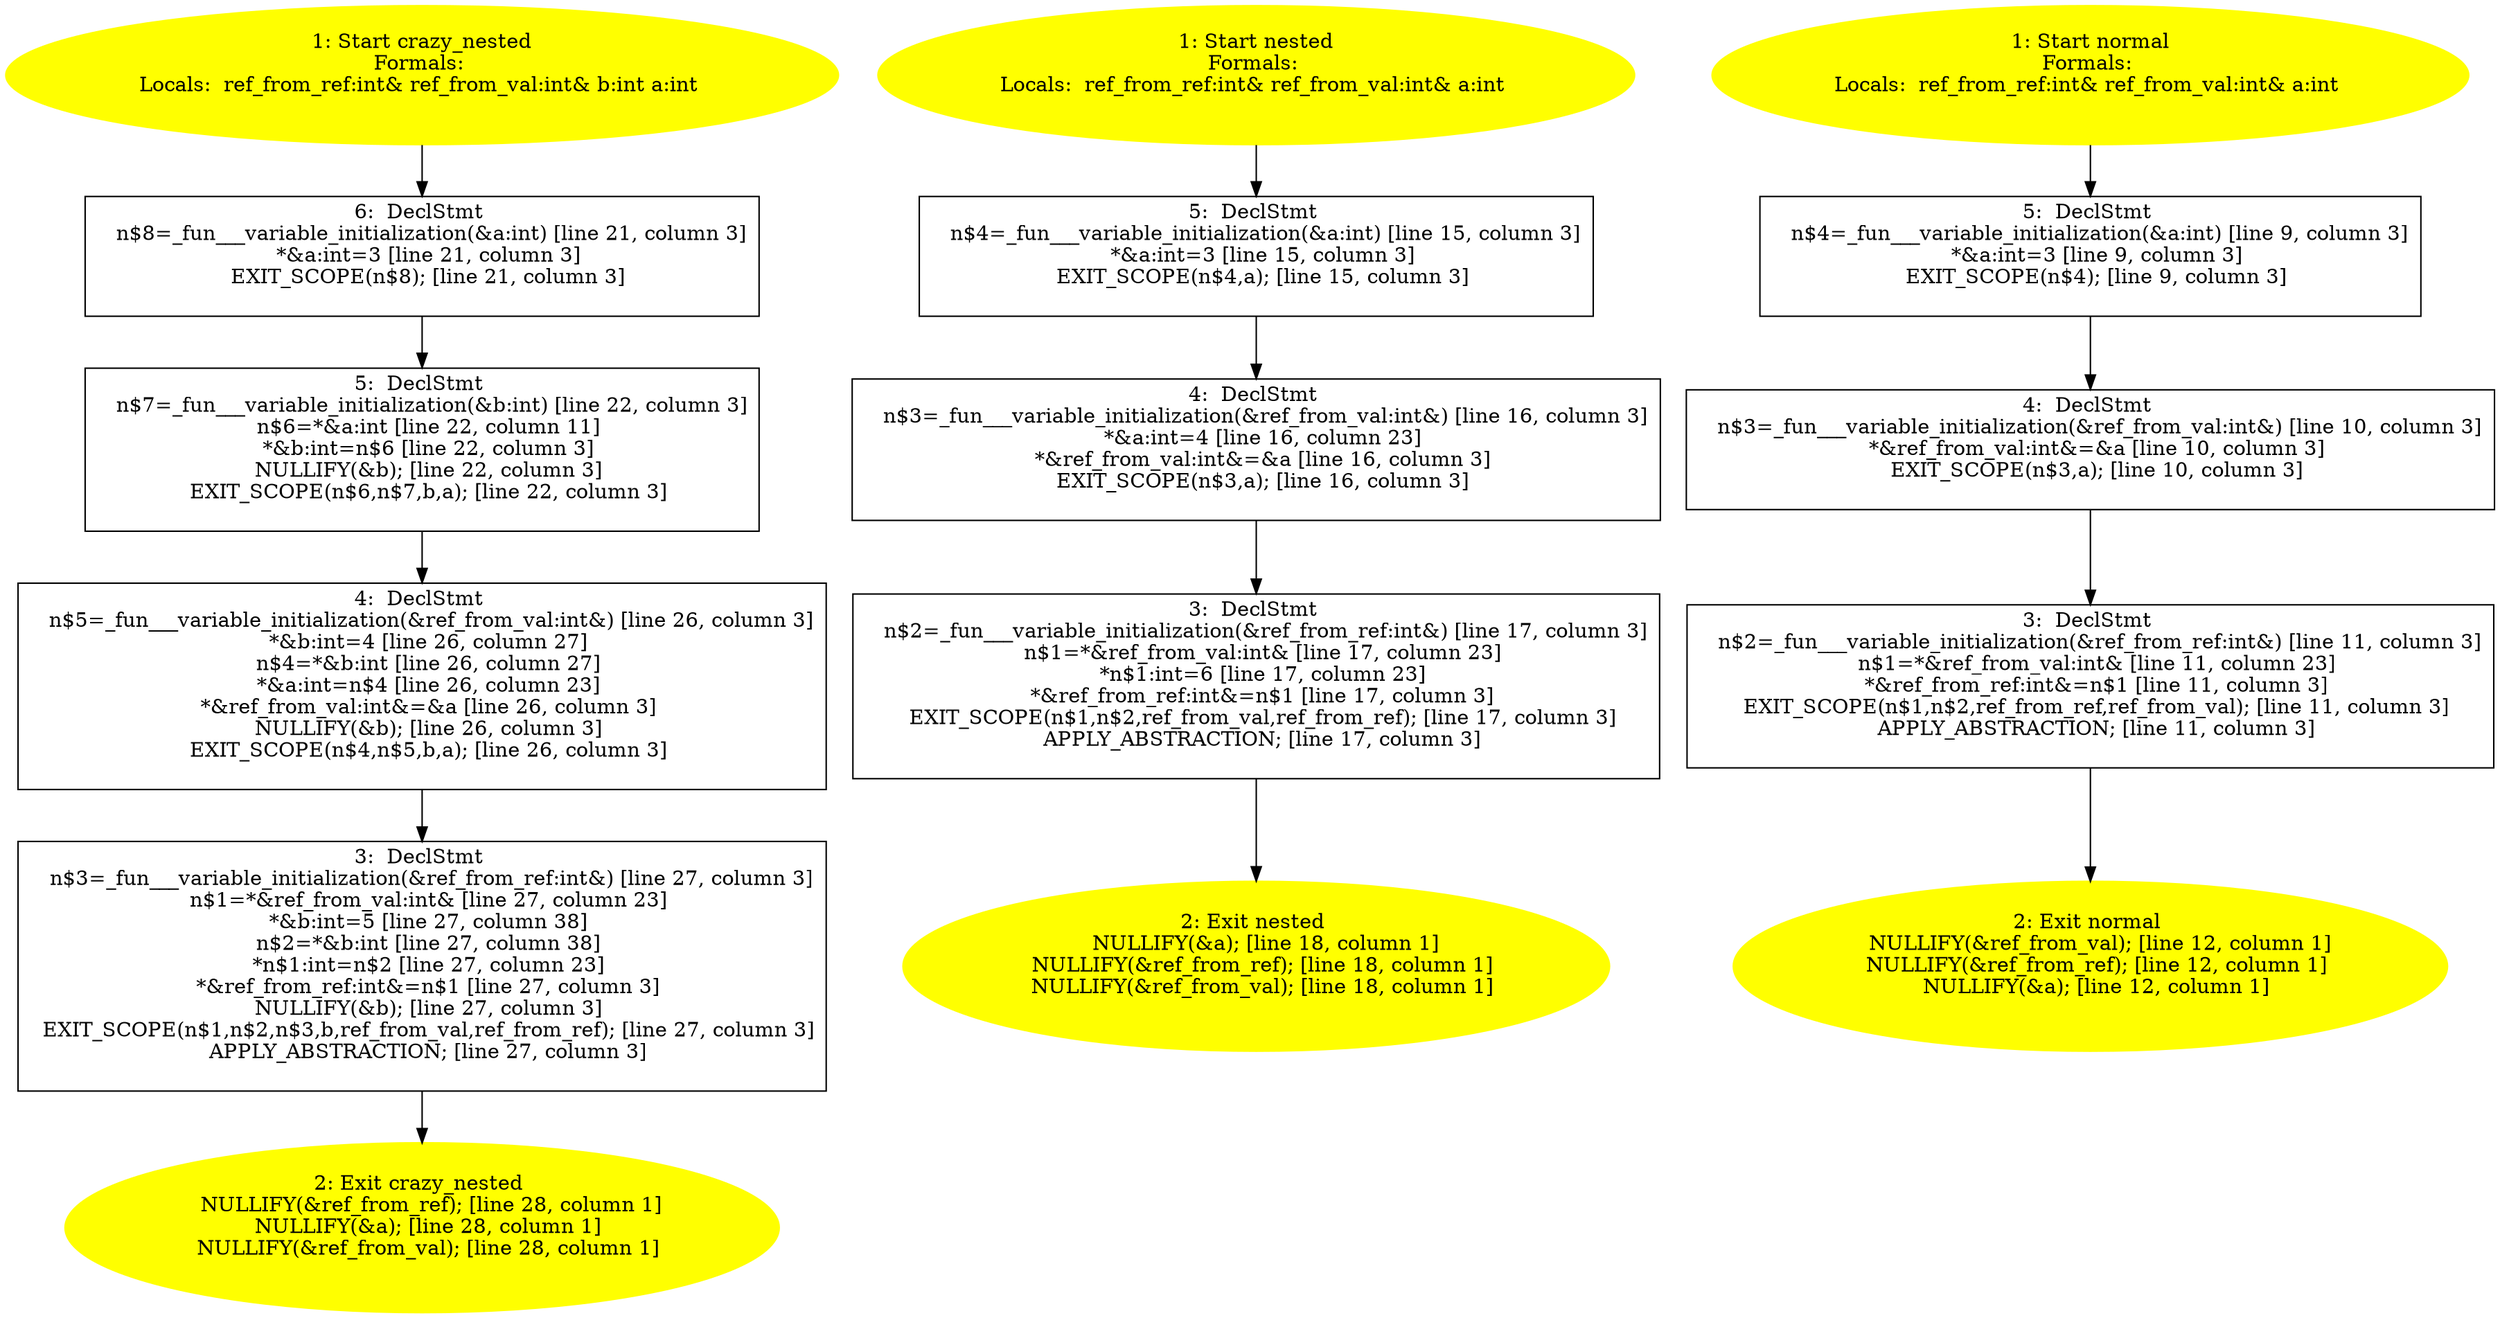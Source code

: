 /* @generated */
digraph cfg {
"crazy_nested#10001276026471322284.a3162fff8adcb89d9e3fa84dea455e7f_1" [label="1: Start crazy_nested\nFormals: \nLocals:  ref_from_ref:int& ref_from_val:int& b:int a:int \n  " color=yellow style=filled]
	

	 "crazy_nested#10001276026471322284.a3162fff8adcb89d9e3fa84dea455e7f_1" -> "crazy_nested#10001276026471322284.a3162fff8adcb89d9e3fa84dea455e7f_6" ;
"crazy_nested#10001276026471322284.a3162fff8adcb89d9e3fa84dea455e7f_2" [label="2: Exit crazy_nested \n   NULLIFY(&ref_from_ref); [line 28, column 1]\n  NULLIFY(&a); [line 28, column 1]\n  NULLIFY(&ref_from_val); [line 28, column 1]\n " color=yellow style=filled]
	

"crazy_nested#10001276026471322284.a3162fff8adcb89d9e3fa84dea455e7f_3" [label="3:  DeclStmt \n   n$3=_fun___variable_initialization(&ref_from_ref:int&) [line 27, column 3]\n  n$1=*&ref_from_val:int& [line 27, column 23]\n  *&b:int=5 [line 27, column 38]\n  n$2=*&b:int [line 27, column 38]\n  *n$1:int=n$2 [line 27, column 23]\n  *&ref_from_ref:int&=n$1 [line 27, column 3]\n  NULLIFY(&b); [line 27, column 3]\n  EXIT_SCOPE(n$1,n$2,n$3,b,ref_from_val,ref_from_ref); [line 27, column 3]\n  APPLY_ABSTRACTION; [line 27, column 3]\n " shape="box"]
	

	 "crazy_nested#10001276026471322284.a3162fff8adcb89d9e3fa84dea455e7f_3" -> "crazy_nested#10001276026471322284.a3162fff8adcb89d9e3fa84dea455e7f_2" ;
"crazy_nested#10001276026471322284.a3162fff8adcb89d9e3fa84dea455e7f_4" [label="4:  DeclStmt \n   n$5=_fun___variable_initialization(&ref_from_val:int&) [line 26, column 3]\n  *&b:int=4 [line 26, column 27]\n  n$4=*&b:int [line 26, column 27]\n  *&a:int=n$4 [line 26, column 23]\n  *&ref_from_val:int&=&a [line 26, column 3]\n  NULLIFY(&b); [line 26, column 3]\n  EXIT_SCOPE(n$4,n$5,b,a); [line 26, column 3]\n " shape="box"]
	

	 "crazy_nested#10001276026471322284.a3162fff8adcb89d9e3fa84dea455e7f_4" -> "crazy_nested#10001276026471322284.a3162fff8adcb89d9e3fa84dea455e7f_3" ;
"crazy_nested#10001276026471322284.a3162fff8adcb89d9e3fa84dea455e7f_5" [label="5:  DeclStmt \n   n$7=_fun___variable_initialization(&b:int) [line 22, column 3]\n  n$6=*&a:int [line 22, column 11]\n  *&b:int=n$6 [line 22, column 3]\n  NULLIFY(&b); [line 22, column 3]\n  EXIT_SCOPE(n$6,n$7,b,a); [line 22, column 3]\n " shape="box"]
	

	 "crazy_nested#10001276026471322284.a3162fff8adcb89d9e3fa84dea455e7f_5" -> "crazy_nested#10001276026471322284.a3162fff8adcb89d9e3fa84dea455e7f_4" ;
"crazy_nested#10001276026471322284.a3162fff8adcb89d9e3fa84dea455e7f_6" [label="6:  DeclStmt \n   n$8=_fun___variable_initialization(&a:int) [line 21, column 3]\n  *&a:int=3 [line 21, column 3]\n  EXIT_SCOPE(n$8); [line 21, column 3]\n " shape="box"]
	

	 "crazy_nested#10001276026471322284.a3162fff8adcb89d9e3fa84dea455e7f_6" -> "crazy_nested#10001276026471322284.a3162fff8adcb89d9e3fa84dea455e7f_5" ;
"nested#4768179933025409429.17c34afcb279e8ad08f7f8afaad41585_1" [label="1: Start nested\nFormals: \nLocals:  ref_from_ref:int& ref_from_val:int& a:int \n  " color=yellow style=filled]
	

	 "nested#4768179933025409429.17c34afcb279e8ad08f7f8afaad41585_1" -> "nested#4768179933025409429.17c34afcb279e8ad08f7f8afaad41585_5" ;
"nested#4768179933025409429.17c34afcb279e8ad08f7f8afaad41585_2" [label="2: Exit nested \n   NULLIFY(&a); [line 18, column 1]\n  NULLIFY(&ref_from_ref); [line 18, column 1]\n  NULLIFY(&ref_from_val); [line 18, column 1]\n " color=yellow style=filled]
	

"nested#4768179933025409429.17c34afcb279e8ad08f7f8afaad41585_3" [label="3:  DeclStmt \n   n$2=_fun___variable_initialization(&ref_from_ref:int&) [line 17, column 3]\n  n$1=*&ref_from_val:int& [line 17, column 23]\n  *n$1:int=6 [line 17, column 23]\n  *&ref_from_ref:int&=n$1 [line 17, column 3]\n  EXIT_SCOPE(n$1,n$2,ref_from_val,ref_from_ref); [line 17, column 3]\n  APPLY_ABSTRACTION; [line 17, column 3]\n " shape="box"]
	

	 "nested#4768179933025409429.17c34afcb279e8ad08f7f8afaad41585_3" -> "nested#4768179933025409429.17c34afcb279e8ad08f7f8afaad41585_2" ;
"nested#4768179933025409429.17c34afcb279e8ad08f7f8afaad41585_4" [label="4:  DeclStmt \n   n$3=_fun___variable_initialization(&ref_from_val:int&) [line 16, column 3]\n  *&a:int=4 [line 16, column 23]\n  *&ref_from_val:int&=&a [line 16, column 3]\n  EXIT_SCOPE(n$3,a); [line 16, column 3]\n " shape="box"]
	

	 "nested#4768179933025409429.17c34afcb279e8ad08f7f8afaad41585_4" -> "nested#4768179933025409429.17c34afcb279e8ad08f7f8afaad41585_3" ;
"nested#4768179933025409429.17c34afcb279e8ad08f7f8afaad41585_5" [label="5:  DeclStmt \n   n$4=_fun___variable_initialization(&a:int) [line 15, column 3]\n  *&a:int=3 [line 15, column 3]\n  EXIT_SCOPE(n$4,a); [line 15, column 3]\n " shape="box"]
	

	 "nested#4768179933025409429.17c34afcb279e8ad08f7f8afaad41585_5" -> "nested#4768179933025409429.17c34afcb279e8ad08f7f8afaad41585_4" ;
"normal#16009437256715545217.c7cd9ebbb6d7cc9f4987cf90ce12a044_1" [label="1: Start normal\nFormals: \nLocals:  ref_from_ref:int& ref_from_val:int& a:int \n  " color=yellow style=filled]
	

	 "normal#16009437256715545217.c7cd9ebbb6d7cc9f4987cf90ce12a044_1" -> "normal#16009437256715545217.c7cd9ebbb6d7cc9f4987cf90ce12a044_5" ;
"normal#16009437256715545217.c7cd9ebbb6d7cc9f4987cf90ce12a044_2" [label="2: Exit normal \n   NULLIFY(&ref_from_val); [line 12, column 1]\n  NULLIFY(&ref_from_ref); [line 12, column 1]\n  NULLIFY(&a); [line 12, column 1]\n " color=yellow style=filled]
	

"normal#16009437256715545217.c7cd9ebbb6d7cc9f4987cf90ce12a044_3" [label="3:  DeclStmt \n   n$2=_fun___variable_initialization(&ref_from_ref:int&) [line 11, column 3]\n  n$1=*&ref_from_val:int& [line 11, column 23]\n  *&ref_from_ref:int&=n$1 [line 11, column 3]\n  EXIT_SCOPE(n$1,n$2,ref_from_ref,ref_from_val); [line 11, column 3]\n  APPLY_ABSTRACTION; [line 11, column 3]\n " shape="box"]
	

	 "normal#16009437256715545217.c7cd9ebbb6d7cc9f4987cf90ce12a044_3" -> "normal#16009437256715545217.c7cd9ebbb6d7cc9f4987cf90ce12a044_2" ;
"normal#16009437256715545217.c7cd9ebbb6d7cc9f4987cf90ce12a044_4" [label="4:  DeclStmt \n   n$3=_fun___variable_initialization(&ref_from_val:int&) [line 10, column 3]\n  *&ref_from_val:int&=&a [line 10, column 3]\n  EXIT_SCOPE(n$3,a); [line 10, column 3]\n " shape="box"]
	

	 "normal#16009437256715545217.c7cd9ebbb6d7cc9f4987cf90ce12a044_4" -> "normal#16009437256715545217.c7cd9ebbb6d7cc9f4987cf90ce12a044_3" ;
"normal#16009437256715545217.c7cd9ebbb6d7cc9f4987cf90ce12a044_5" [label="5:  DeclStmt \n   n$4=_fun___variable_initialization(&a:int) [line 9, column 3]\n  *&a:int=3 [line 9, column 3]\n  EXIT_SCOPE(n$4); [line 9, column 3]\n " shape="box"]
	

	 "normal#16009437256715545217.c7cd9ebbb6d7cc9f4987cf90ce12a044_5" -> "normal#16009437256715545217.c7cd9ebbb6d7cc9f4987cf90ce12a044_4" ;
}
